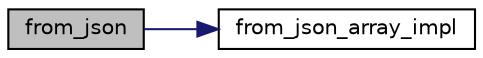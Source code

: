 digraph "from_json"
{
 // LATEX_PDF_SIZE
  edge [fontname="Helvetica",fontsize="10",labelfontname="Helvetica",labelfontsize="10"];
  node [fontname="Helvetica",fontsize="10",shape=record];
  rankdir="LR";
  Node1 [label="from_json",height=0.2,width=0.4,color="black", fillcolor="grey75", style="filled", fontcolor="black",tooltip=" "];
  Node1 -> Node2 [color="midnightblue",fontsize="10",style="solid",fontname="Helvetica"];
  Node2 [label="from_json_array_impl",height=0.2,width=0.4,color="black", fillcolor="white", style="filled",URL="$namespacenlohmann_1_1detail.html#ac53673a5ce29fb69b96d41dad33cb3b0",tooltip=" "];
}
